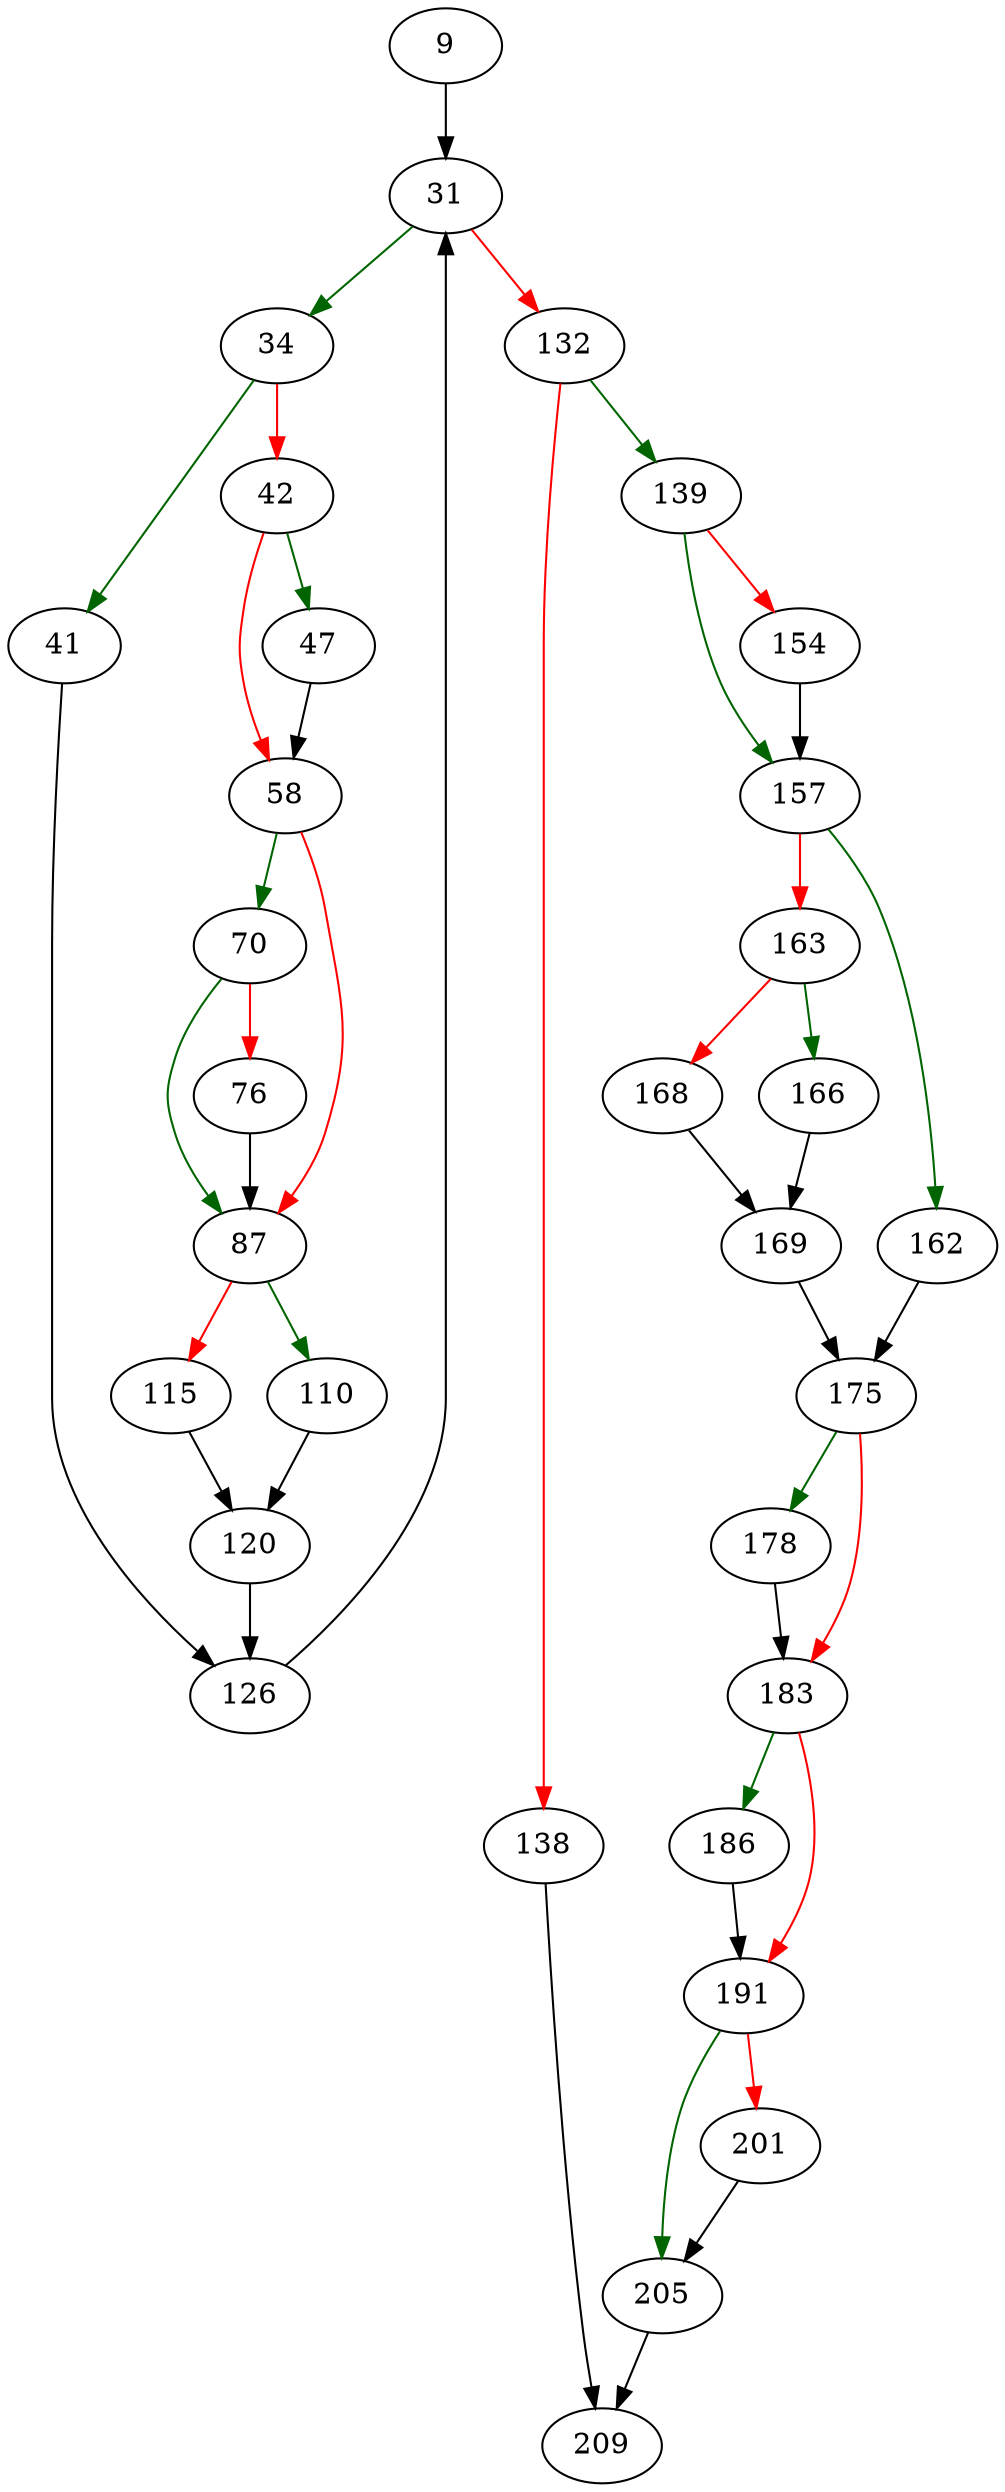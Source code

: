 strict digraph "sqlite3CompleteInsertion" {
	// Node definitions.
	9 [entry=true];
	31;
	34;
	132;
	41;
	42;
	126;
	47;
	58;
	70;
	87;
	76;
	110;
	115;
	120;
	139;
	138;
	209;
	157;
	154;
	162;
	163;
	175;
	166;
	168;
	169;
	178;
	183;
	186;
	191;
	205;
	201;

	// Edge definitions.
	9 -> 31;
	31 -> 34 [
		color=darkgreen
		cond=true
	];
	31 -> 132 [
		color=red
		cond=false
	];
	34 -> 41 [
		color=darkgreen
		cond=true
	];
	34 -> 42 [
		color=red
		cond=false
	];
	132 -> 139 [
		color=darkgreen
		cond=true
	];
	132 -> 138 [
		color=red
		cond=false
	];
	41 -> 126;
	42 -> 47 [
		color=darkgreen
		cond=true
	];
	42 -> 58 [
		color=red
		cond=false
	];
	126 -> 31;
	47 -> 58;
	58 -> 70 [
		color=darkgreen
		cond=true
	];
	58 -> 87 [
		color=red
		cond=false
	];
	70 -> 87 [
		color=darkgreen
		cond=true
	];
	70 -> 76 [
		color=red
		cond=false
	];
	87 -> 110 [
		color=darkgreen
		cond=true
	];
	87 -> 115 [
		color=red
		cond=false
	];
	76 -> 87;
	110 -> 120;
	115 -> 120;
	120 -> 126;
	139 -> 157 [
		color=darkgreen
		cond=true
	];
	139 -> 154 [
		color=red
		cond=false
	];
	138 -> 209;
	157 -> 162 [
		color=darkgreen
		cond=true
	];
	157 -> 163 [
		color=red
		cond=false
	];
	154 -> 157;
	162 -> 175;
	163 -> 166 [
		color=darkgreen
		cond=true
	];
	163 -> 168 [
		color=red
		cond=false
	];
	175 -> 178 [
		color=darkgreen
		cond=true
	];
	175 -> 183 [
		color=red
		cond=false
	];
	166 -> 169;
	168 -> 169;
	169 -> 175;
	178 -> 183;
	183 -> 186 [
		color=darkgreen
		cond=true
	];
	183 -> 191 [
		color=red
		cond=false
	];
	186 -> 191;
	191 -> 205 [
		color=darkgreen
		cond=true
	];
	191 -> 201 [
		color=red
		cond=false
	];
	205 -> 209;
	201 -> 205;
}
